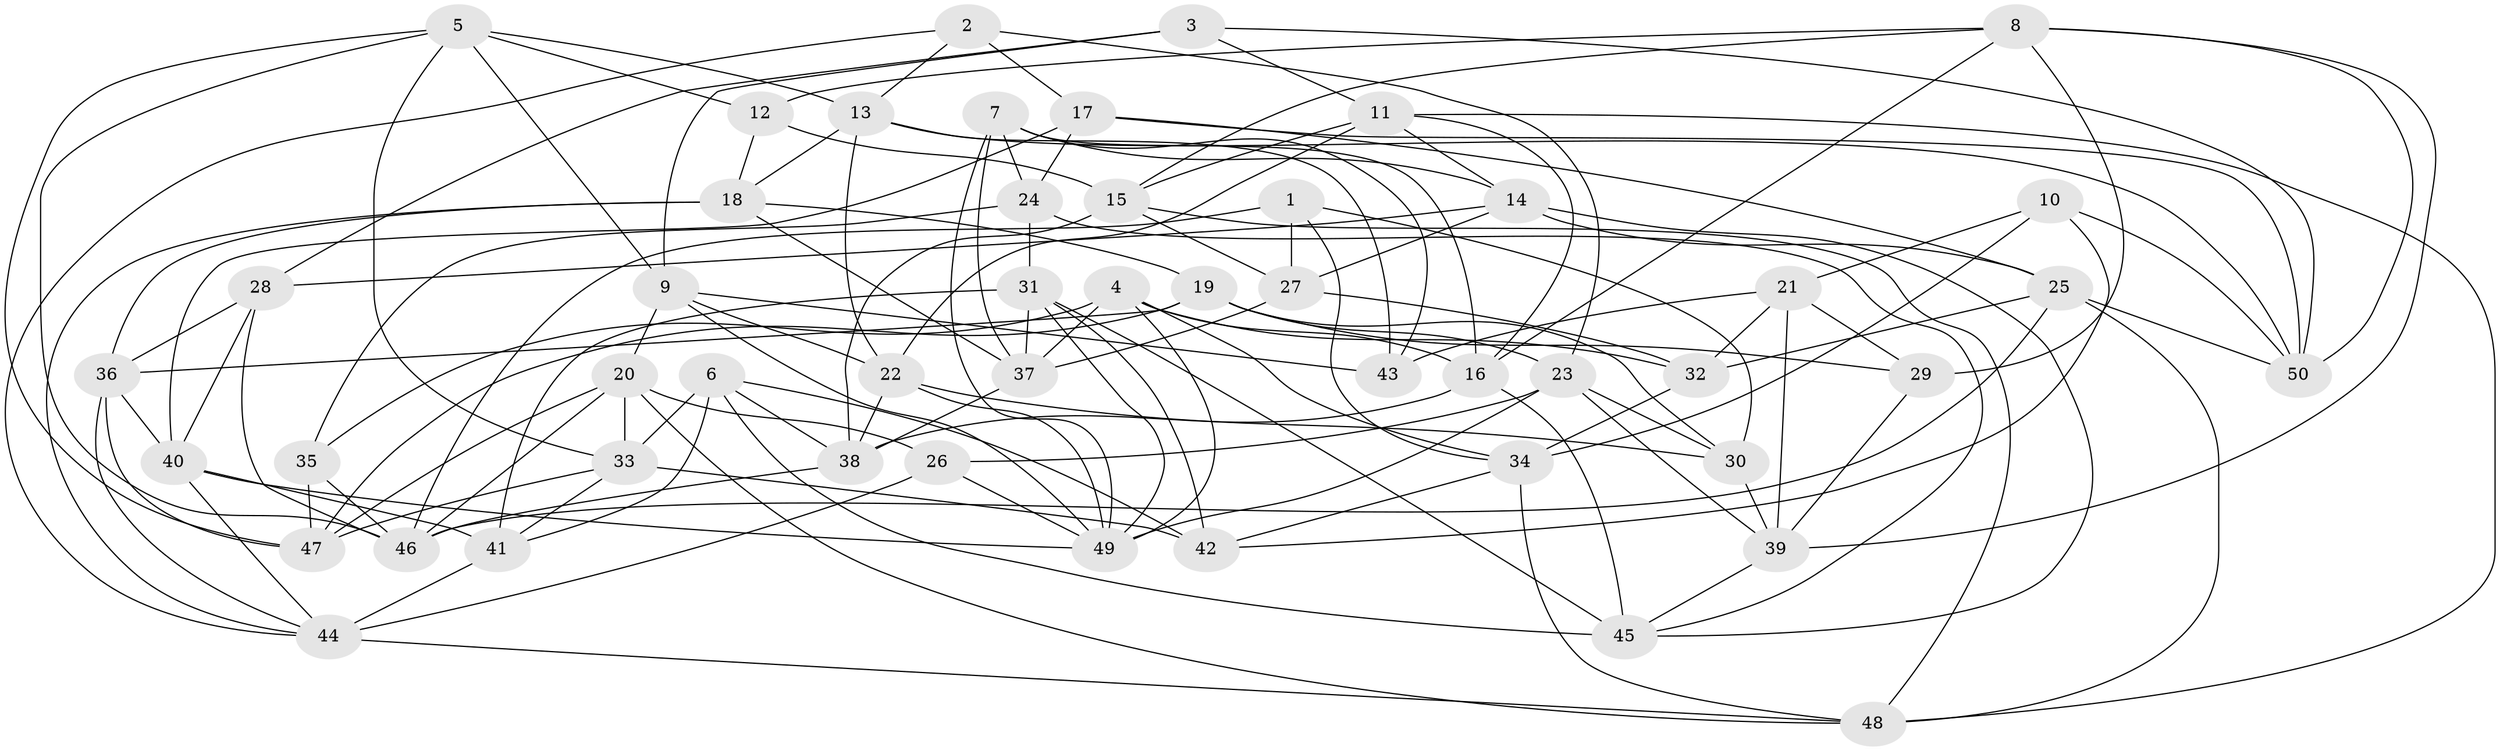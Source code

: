 // original degree distribution, {4: 1.0}
// Generated by graph-tools (version 1.1) at 2025/02/03/09/25 03:02:54]
// undirected, 50 vertices, 138 edges
graph export_dot {
graph [start="1"]
  node [color=gray90,style=filled];
  1;
  2;
  3;
  4;
  5;
  6;
  7;
  8;
  9;
  10;
  11;
  12;
  13;
  14;
  15;
  16;
  17;
  18;
  19;
  20;
  21;
  22;
  23;
  24;
  25;
  26;
  27;
  28;
  29;
  30;
  31;
  32;
  33;
  34;
  35;
  36;
  37;
  38;
  39;
  40;
  41;
  42;
  43;
  44;
  45;
  46;
  47;
  48;
  49;
  50;
  1 -- 27 [weight=1.0];
  1 -- 30 [weight=1.0];
  1 -- 34 [weight=1.0];
  1 -- 46 [weight=1.0];
  2 -- 13 [weight=1.0];
  2 -- 17 [weight=1.0];
  2 -- 23 [weight=1.0];
  2 -- 44 [weight=1.0];
  3 -- 9 [weight=1.0];
  3 -- 11 [weight=1.0];
  3 -- 28 [weight=1.0];
  3 -- 50 [weight=1.0];
  4 -- 16 [weight=1.0];
  4 -- 32 [weight=1.0];
  4 -- 34 [weight=1.0];
  4 -- 35 [weight=1.0];
  4 -- 37 [weight=1.0];
  4 -- 49 [weight=1.0];
  5 -- 9 [weight=1.0];
  5 -- 12 [weight=1.0];
  5 -- 13 [weight=1.0];
  5 -- 33 [weight=1.0];
  5 -- 46 [weight=1.0];
  5 -- 47 [weight=1.0];
  6 -- 33 [weight=1.0];
  6 -- 38 [weight=1.0];
  6 -- 41 [weight=1.0];
  6 -- 42 [weight=2.0];
  6 -- 45 [weight=1.0];
  7 -- 14 [weight=1.0];
  7 -- 16 [weight=1.0];
  7 -- 24 [weight=1.0];
  7 -- 37 [weight=1.0];
  7 -- 43 [weight=1.0];
  7 -- 49 [weight=1.0];
  8 -- 12 [weight=1.0];
  8 -- 15 [weight=1.0];
  8 -- 16 [weight=1.0];
  8 -- 29 [weight=1.0];
  8 -- 39 [weight=1.0];
  8 -- 50 [weight=1.0];
  9 -- 20 [weight=1.0];
  9 -- 22 [weight=1.0];
  9 -- 43 [weight=1.0];
  9 -- 49 [weight=1.0];
  10 -- 21 [weight=1.0];
  10 -- 34 [weight=1.0];
  10 -- 42 [weight=1.0];
  10 -- 50 [weight=1.0];
  11 -- 14 [weight=1.0];
  11 -- 15 [weight=1.0];
  11 -- 16 [weight=1.0];
  11 -- 22 [weight=1.0];
  11 -- 48 [weight=1.0];
  12 -- 15 [weight=1.0];
  12 -- 18 [weight=1.0];
  13 -- 18 [weight=1.0];
  13 -- 22 [weight=1.0];
  13 -- 43 [weight=1.0];
  13 -- 50 [weight=1.0];
  14 -- 25 [weight=1.0];
  14 -- 27 [weight=1.0];
  14 -- 28 [weight=1.0];
  14 -- 45 [weight=1.0];
  15 -- 27 [weight=1.0];
  15 -- 38 [weight=1.0];
  15 -- 48 [weight=1.0];
  16 -- 38 [weight=1.0];
  16 -- 45 [weight=1.0];
  17 -- 24 [weight=2.0];
  17 -- 25 [weight=1.0];
  17 -- 40 [weight=1.0];
  17 -- 50 [weight=1.0];
  18 -- 19 [weight=1.0];
  18 -- 36 [weight=1.0];
  18 -- 37 [weight=1.0];
  18 -- 44 [weight=1.0];
  19 -- 23 [weight=1.0];
  19 -- 29 [weight=1.0];
  19 -- 30 [weight=1.0];
  19 -- 36 [weight=1.0];
  19 -- 47 [weight=1.0];
  20 -- 26 [weight=1.0];
  20 -- 33 [weight=1.0];
  20 -- 46 [weight=1.0];
  20 -- 47 [weight=1.0];
  20 -- 48 [weight=1.0];
  21 -- 29 [weight=2.0];
  21 -- 32 [weight=1.0];
  21 -- 39 [weight=1.0];
  21 -- 43 [weight=1.0];
  22 -- 30 [weight=1.0];
  22 -- 38 [weight=1.0];
  22 -- 49 [weight=1.0];
  23 -- 26 [weight=1.0];
  23 -- 30 [weight=1.0];
  23 -- 39 [weight=1.0];
  23 -- 49 [weight=1.0];
  24 -- 31 [weight=1.0];
  24 -- 35 [weight=1.0];
  24 -- 45 [weight=1.0];
  25 -- 32 [weight=1.0];
  25 -- 46 [weight=1.0];
  25 -- 48 [weight=1.0];
  25 -- 50 [weight=1.0];
  26 -- 44 [weight=1.0];
  26 -- 49 [weight=1.0];
  27 -- 32 [weight=2.0];
  27 -- 37 [weight=1.0];
  28 -- 36 [weight=1.0];
  28 -- 40 [weight=1.0];
  28 -- 46 [weight=2.0];
  29 -- 39 [weight=2.0];
  30 -- 39 [weight=2.0];
  31 -- 37 [weight=1.0];
  31 -- 41 [weight=1.0];
  31 -- 42 [weight=1.0];
  31 -- 45 [weight=1.0];
  31 -- 49 [weight=1.0];
  32 -- 34 [weight=1.0];
  33 -- 41 [weight=1.0];
  33 -- 42 [weight=1.0];
  33 -- 47 [weight=1.0];
  34 -- 42 [weight=1.0];
  34 -- 48 [weight=1.0];
  35 -- 46 [weight=1.0];
  35 -- 47 [weight=1.0];
  36 -- 40 [weight=1.0];
  36 -- 44 [weight=1.0];
  36 -- 47 [weight=1.0];
  37 -- 38 [weight=1.0];
  38 -- 46 [weight=1.0];
  39 -- 45 [weight=1.0];
  40 -- 41 [weight=1.0];
  40 -- 44 [weight=1.0];
  40 -- 49 [weight=1.0];
  41 -- 44 [weight=2.0];
  44 -- 48 [weight=1.0];
}
